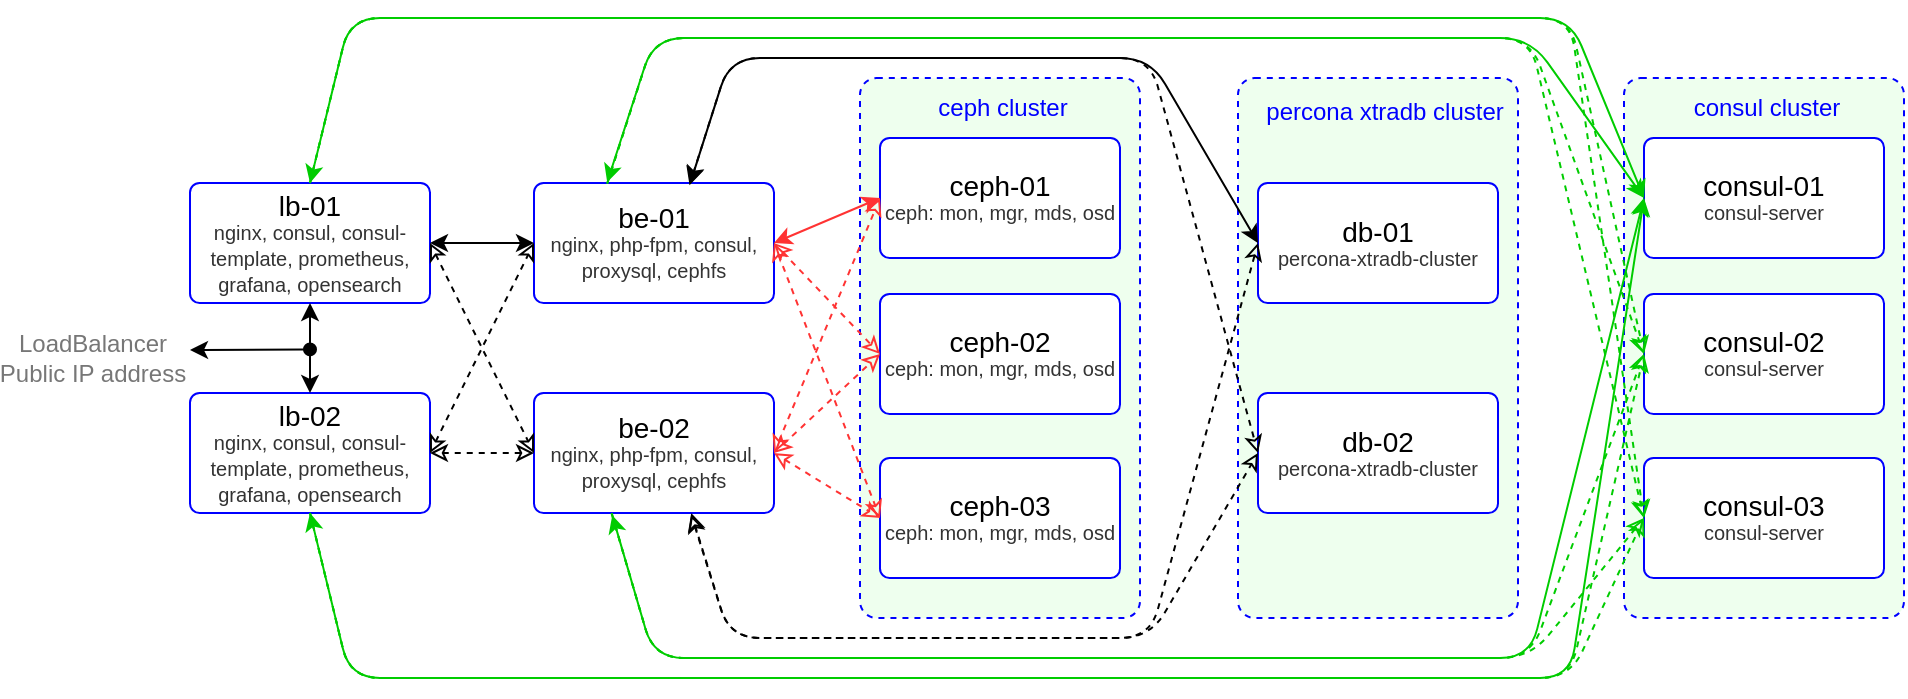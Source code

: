 <mxfile version="15.1.3" type="device"><diagram id="4IggmmZwFg4Mkd-BrONc" name="Страница 1"><mxGraphModel dx="1196" dy="650" grid="1" gridSize="10" guides="1" tooltips="1" connect="1" arrows="1" fold="1" page="1" pageScale="1" pageWidth="600" pageHeight="300" math="0" shadow="0"><root><mxCell id="0"/><mxCell id="1" parent="0"/><mxCell id="qe6mRY853hemsALuHRrN-6" value="" style="rounded=1;whiteSpace=wrap;html=1;strokeColor=#0000FF;dashed=1;gradientDirection=radial;fillColor=#EEFFEE;arcSize=6;" parent="1" vertex="1"><mxGeometry x="524" width="140" height="270" as="geometry"/></mxCell><mxCell id="qe6mRY853hemsALuHRrN-5" value="" style="rounded=1;whiteSpace=wrap;html=1;strokeColor=#0000FF;dashed=1;fillColor=#EEFFEE;arcSize=6;" parent="1" vertex="1"><mxGeometry x="335" width="140" height="270" as="geometry"/></mxCell><mxCell id="mO8OnA1qE3qP-K9DJvxi-1" value="" style="rounded=1;whiteSpace=wrap;html=1;strokeColor=#0000FF;dashed=1;gradientDirection=radial;fillColor=#EEFFEE;arcSize=6;" parent="1" vertex="1"><mxGeometry x="717" width="140" height="270" as="geometry"/></mxCell><mxCell id="Nk4rxEVuKk_PFZayKbhd-2" value="&lt;p style=&quot;line-height: 100%&quot;&gt;&lt;font&gt;&lt;span style=&quot;font-size: 14px&quot;&gt;db-01&lt;br&gt;&lt;/span&gt;&lt;/font&gt;&lt;span style=&quot;font-size: 10px&quot;&gt;&lt;font color=&quot;#333333&quot;&gt;percona-xtradb-cluster&lt;/font&gt;&lt;/span&gt;&lt;br&gt;&lt;/p&gt;" style="rounded=1;whiteSpace=wrap;html=1;strokeColor=#0000FF;arcSize=8;" parent="1" vertex="1"><mxGeometry x="534" y="52.5" width="120" height="60" as="geometry"/></mxCell><mxCell id="Nk4rxEVuKk_PFZayKbhd-4" value="&lt;p style=&quot;line-height: 100%&quot;&gt;&lt;span style=&quot;font-size: 14px&quot;&gt;be-01&lt;/span&gt;&lt;br&gt;&lt;span style=&quot;font-size: 10px&quot;&gt;&lt;font color=&quot;#333333&quot;&gt;nginx, php-fpm, consul, proxysql, cephfs&lt;/font&gt;&lt;/span&gt;&lt;br&gt;&lt;/p&gt;" style="rounded=1;whiteSpace=wrap;html=1;strokeColor=#0000FF;arcSize=8;" parent="1" vertex="1"><mxGeometry x="172" y="52.5" width="120" height="60" as="geometry"/></mxCell><mxCell id="Nk4rxEVuKk_PFZayKbhd-6" value="&lt;p style=&quot;line-height: 100%&quot;&gt;&lt;span style=&quot;font-size: 14px&quot;&gt;lb-01&lt;/span&gt;&lt;br&gt;&lt;span style=&quot;font-size: 10px&quot;&gt;&lt;font color=&quot;#333333&quot;&gt;nginx, consul, consul-template, prometheus, grafana, opensearch&lt;/font&gt;&lt;/span&gt;&lt;/p&gt;" style="rounded=1;whiteSpace=wrap;html=1;strokeColor=#0000FF;arcSize=8;" parent="1" vertex="1"><mxGeometry y="52.5" width="120" height="60" as="geometry"/></mxCell><mxCell id="mSui1N4ihssYe-xkSYdv-1" value="&lt;p style=&quot;line-height: 100%&quot;&gt;&lt;span style=&quot;font-size: 14px&quot;&gt;be-02&lt;/span&gt;&lt;br&gt;&lt;span style=&quot;font-size: 10px&quot;&gt;&lt;font color=&quot;#333333&quot;&gt;nginx, php-fpm, consul, proxysql, cephfs&lt;/font&gt;&lt;/span&gt;&lt;br&gt;&lt;/p&gt;" style="rounded=1;whiteSpace=wrap;html=1;strokeColor=#0000FF;arcSize=8;" parent="1" vertex="1"><mxGeometry x="172" y="157.5" width="120" height="60" as="geometry"/></mxCell><mxCell id="-WRoGn8kwcu14axJvP3w-1" value="&lt;p style=&quot;line-height: 100%&quot;&gt;&lt;span style=&quot;font-size: 14px&quot;&gt;lb-02&lt;/span&gt;&lt;br&gt;&lt;span style=&quot;font-size: 10px&quot;&gt;&lt;font color=&quot;#333333&quot;&gt;nginx, consul, consul-template, prometheus, grafana, opensearch&lt;/font&gt;&lt;/span&gt;&lt;br&gt;&lt;/p&gt;" style="rounded=1;whiteSpace=wrap;html=1;strokeColor=#0000FF;arcSize=8;" parent="1" vertex="1"><mxGeometry y="157.5" width="120" height="60" as="geometry"/></mxCell><mxCell id="-WRoGn8kwcu14axJvP3w-3" value="" style="endArrow=classic;startArrow=classic;html=1;exitX=0.5;exitY=0;exitDx=0;exitDy=0;entryX=0.5;entryY=1;entryDx=0;entryDy=0;" parent="1" source="-WRoGn8kwcu14axJvP3w-1" target="Nk4rxEVuKk_PFZayKbhd-6" edge="1"><mxGeometry width="50" height="50" relative="1" as="geometry"><mxPoint x="90" y="120" as="sourcePoint"/><mxPoint x="140" y="70" as="targetPoint"/></mxGeometry></mxCell><mxCell id="-WRoGn8kwcu14axJvP3w-4" value="" style="endArrow=oval;html=1;startArrow=classic;startFill=1;endFill=1;" parent="1" edge="1"><mxGeometry width="50" height="50" relative="1" as="geometry"><mxPoint y="136" as="sourcePoint"/><mxPoint x="60" y="135.71" as="targetPoint"/></mxGeometry></mxCell><mxCell id="-WRoGn8kwcu14axJvP3w-5" value="" style="endArrow=classic;startArrow=classic;html=1;exitX=1;exitY=0.5;exitDx=0;exitDy=0;entryX=0;entryY=0.5;entryDx=0;entryDy=0;dashed=1;startFill=0;endFill=0;" parent="1" source="-WRoGn8kwcu14axJvP3w-1" target="mSui1N4ihssYe-xkSYdv-1" edge="1"><mxGeometry width="50" height="50" relative="1" as="geometry"><mxPoint x="120" y="120" as="sourcePoint"/><mxPoint x="170" y="160" as="targetPoint"/></mxGeometry></mxCell><mxCell id="-WRoGn8kwcu14axJvP3w-6" value="" style="endArrow=classic;startArrow=classic;html=1;entryX=0;entryY=0.5;entryDx=0;entryDy=0;rounded=1;exitX=1;exitY=0.5;exitDx=0;exitDy=0;dashed=1;startFill=0;endFill=0;" parent="1" source="-WRoGn8kwcu14axJvP3w-1" target="Nk4rxEVuKk_PFZayKbhd-4" edge="1"><mxGeometry width="50" height="50" relative="1" as="geometry"><mxPoint x="120" y="160" as="sourcePoint"/><mxPoint x="160" y="60" as="targetPoint"/></mxGeometry></mxCell><mxCell id="-WRoGn8kwcu14axJvP3w-7" value="" style="endArrow=classic;html=1;exitX=1;exitY=0.5;exitDx=0;exitDy=0;entryX=0;entryY=0.5;entryDx=0;entryDy=0;startArrow=classic;startFill=1;endFill=1;" parent="1" source="Nk4rxEVuKk_PFZayKbhd-6" target="Nk4rxEVuKk_PFZayKbhd-4" edge="1"><mxGeometry width="50" height="50" relative="1" as="geometry"><mxPoint x="250" y="120" as="sourcePoint"/><mxPoint x="150" y="40" as="targetPoint"/></mxGeometry></mxCell><mxCell id="-WRoGn8kwcu14axJvP3w-8" value="" style="endArrow=classic;html=1;exitX=1;exitY=0.5;exitDx=0;exitDy=0;entryX=0;entryY=0.5;entryDx=0;entryDy=0;startArrow=classic;startFill=0;endFill=0;dashed=1;" parent="1" source="Nk4rxEVuKk_PFZayKbhd-6" target="mSui1N4ihssYe-xkSYdv-1" edge="1"><mxGeometry width="50" height="50" relative="1" as="geometry"><mxPoint x="130" y="40" as="sourcePoint"/><mxPoint x="180" y="-10" as="targetPoint"/></mxGeometry></mxCell><mxCell id="-WRoGn8kwcu14axJvP3w-9" value="&lt;p style=&quot;line-height: 100%&quot;&gt;&lt;span style=&quot;font-size: 14px&quot;&gt;ceph-01&lt;/span&gt;&lt;br&gt;&lt;span style=&quot;font-size: 10px&quot;&gt;&lt;font color=&quot;#333333&quot;&gt;ceph: mon, mgr, mds, osd&lt;/font&gt;&lt;/span&gt;&lt;br&gt;&lt;/p&gt;" style="rounded=1;whiteSpace=wrap;html=1;strokeColor=#0000FF;arcSize=8;" parent="1" vertex="1"><mxGeometry x="345" y="30" width="120" height="60" as="geometry"/></mxCell><mxCell id="-WRoGn8kwcu14axJvP3w-12" value="&lt;font style=&quot;font-size: 12px&quot;&gt;LoadBalancer&lt;br&gt;Public IP address&lt;/font&gt;" style="edgeLabel;html=1;align=center;verticalAlign=middle;resizable=0;points=[];fontSize=8;fontColor=#777777;" parent="1" vertex="1" connectable="0"><mxGeometry x="-47.998" y="137.995" as="geometry"><mxPoint x="-1" y="2" as="offset"/></mxGeometry></mxCell><mxCell id="q85gnG0CihK2C5Sx0KsL-1" value="&lt;p style=&quot;line-height: 100%&quot;&gt;&lt;font&gt;&lt;span style=&quot;font-size: 14px&quot;&gt;consul-02&lt;br&gt;&lt;/span&gt;&lt;/font&gt;&lt;span style=&quot;font-size: 10px&quot;&gt;&lt;font color=&quot;#333333&quot;&gt;consul-server&lt;/font&gt;&lt;/span&gt;&lt;/p&gt;" style="rounded=1;whiteSpace=wrap;html=1;strokeColor=#0000FF;arcSize=8;" parent="1" vertex="1"><mxGeometry x="727" y="108" width="120" height="60" as="geometry"/></mxCell><mxCell id="q85gnG0CihK2C5Sx0KsL-2" value="&lt;p style=&quot;line-height: 100%&quot;&gt;&lt;font&gt;&lt;span style=&quot;font-size: 14px&quot;&gt;consul-01&lt;br&gt;&lt;/span&gt;&lt;/font&gt;&lt;span style=&quot;font-size: 10px&quot;&gt;&lt;font color=&quot;#333333&quot;&gt;consul-server&lt;/font&gt;&lt;/span&gt;&lt;/p&gt;" style="rounded=1;whiteSpace=wrap;html=1;strokeColor=#0000FF;arcSize=8;" parent="1" vertex="1"><mxGeometry x="727" y="30" width="120" height="60" as="geometry"/></mxCell><mxCell id="q85gnG0CihK2C5Sx0KsL-3" value="&lt;p style=&quot;line-height: 100%&quot;&gt;&lt;font&gt;&lt;span style=&quot;font-size: 14px&quot;&gt;consul-03&lt;br&gt;&lt;/span&gt;&lt;/font&gt;&lt;span style=&quot;font-size: 10px&quot;&gt;&lt;font color=&quot;#333333&quot;&gt;consul-server&lt;/font&gt;&lt;/span&gt;&lt;/p&gt;" style="rounded=1;whiteSpace=wrap;html=1;strokeColor=#0000FF;arcSize=8;" parent="1" vertex="1"><mxGeometry x="727" y="190" width="120" height="60" as="geometry"/></mxCell><mxCell id="q85gnG0CihK2C5Sx0KsL-4" value="" style="endArrow=classic;html=1;exitX=0.5;exitY=0;exitDx=0;exitDy=0;entryX=0;entryY=0.5;entryDx=0;entryDy=0;strokeColor=#00CC00;startArrow=classic;startFill=1;arcSize=30;" parent="1" source="Nk4rxEVuKk_PFZayKbhd-6" target="q85gnG0CihK2C5Sx0KsL-2" edge="1"><mxGeometry width="50" height="50" relative="1" as="geometry"><mxPoint x="220" y="30" as="sourcePoint"/><mxPoint x="280" y="-40" as="targetPoint"/><Array as="points"><mxPoint x="80" y="-30"/><mxPoint x="690" y="-30"/></Array></mxGeometry></mxCell><mxCell id="q85gnG0CihK2C5Sx0KsL-7" value="" style="endArrow=classic;html=1;exitX=0.5;exitY=1;exitDx=0;exitDy=0;entryX=0;entryY=0.5;entryDx=0;entryDy=0;strokeColor=#00CC00;startArrow=classic;startFill=1;arcSize=30;" parent="1" source="-WRoGn8kwcu14axJvP3w-1" target="q85gnG0CihK2C5Sx0KsL-2" edge="1"><mxGeometry width="50" height="50" relative="1" as="geometry"><mxPoint x="220" y="250" as="sourcePoint"/><mxPoint x="748" y="390" as="targetPoint"/><Array as="points"><mxPoint x="80" y="300"/><mxPoint x="690" y="300"/></Array></mxGeometry></mxCell><mxCell id="q85gnG0CihK2C5Sx0KsL-8" value="" style="endArrow=classic;html=1;strokeColor=#00CC00;entryX=0;entryY=0.5;entryDx=0;entryDy=0;startArrow=classic;startFill=1;arcSize=30;exitX=0.305;exitY=-0.007;exitDx=0;exitDy=0;exitPerimeter=0;" parent="1" source="Nk4rxEVuKk_PFZayKbhd-4" target="q85gnG0CihK2C5Sx0KsL-2" edge="1"><mxGeometry width="50" height="50" relative="1" as="geometry"><mxPoint x="220" y="40" as="sourcePoint"/><mxPoint x="710" y="70" as="targetPoint"/><Array as="points"><mxPoint x="232" y="-20"/><mxPoint x="670" y="-20"/></Array></mxGeometry></mxCell><mxCell id="q85gnG0CihK2C5Sx0KsL-9" value="" style="endArrow=classic;html=1;strokeColor=#00CC00;entryX=0;entryY=0.5;entryDx=0;entryDy=0;startArrow=classic;startFill=1;arcSize=30;exitX=0.326;exitY=1.018;exitDx=0;exitDy=0;exitPerimeter=0;" parent="1" source="mSui1N4ihssYe-xkSYdv-1" target="q85gnG0CihK2C5Sx0KsL-2" edge="1"><mxGeometry width="50" height="50" relative="1" as="geometry"><mxPoint x="200" y="230" as="sourcePoint"/><mxPoint x="720" y="110" as="targetPoint"/><Array as="points"><mxPoint x="232" y="290"/><mxPoint x="670" y="290"/></Array></mxGeometry></mxCell><mxCell id="q85gnG0CihK2C5Sx0KsL-12" value="" style="endArrow=classic;html=1;exitX=0.5;exitY=0;exitDx=0;exitDy=0;entryX=0;entryY=0.5;entryDx=0;entryDy=0;strokeColor=#00CC00;dashed=1;endFill=0;arcSize=30;" parent="1" source="Nk4rxEVuKk_PFZayKbhd-6" target="q85gnG0CihK2C5Sx0KsL-1" edge="1"><mxGeometry width="50" height="50" relative="1" as="geometry"><mxPoint x="220" y="30" as="sourcePoint"/><mxPoint x="760" y="133" as="targetPoint"/><Array as="points"><mxPoint x="80" y="-30"/><mxPoint x="690" y="-30"/></Array></mxGeometry></mxCell><mxCell id="q85gnG0CihK2C5Sx0KsL-14" value="" style="endArrow=classic;html=1;exitX=0.5;exitY=0;exitDx=0;exitDy=0;entryX=0;entryY=0.5;entryDx=0;entryDy=0;strokeColor=#00CC00;dashed=1;endFill=0;arcSize=30;" parent="1" source="Nk4rxEVuKk_PFZayKbhd-6" target="q85gnG0CihK2C5Sx0KsL-3" edge="1"><mxGeometry width="50" height="50" relative="1" as="geometry"><mxPoint x="220" y="30" as="sourcePoint"/><mxPoint x="760" y="210" as="targetPoint"/><Array as="points"><mxPoint x="80" y="-30"/><mxPoint x="690" y="-30"/></Array></mxGeometry></mxCell><mxCell id="q85gnG0CihK2C5Sx0KsL-15" value="" style="endArrow=classic;html=1;strokeColor=#00CC00;dashed=1;endFill=0;entryX=0;entryY=0.5;entryDx=0;entryDy=0;arcSize=30;exitX=0.305;exitY=0.005;exitDx=0;exitDy=0;exitPerimeter=0;" parent="1" source="Nk4rxEVuKk_PFZayKbhd-4" target="q85gnG0CihK2C5Sx0KsL-1" edge="1"><mxGeometry width="50" height="50" relative="1" as="geometry"><mxPoint x="200" y="40" as="sourcePoint"/><mxPoint x="700" y="90" as="targetPoint"/><Array as="points"><mxPoint x="232" y="-20"/><mxPoint x="670" y="-20"/></Array></mxGeometry></mxCell><mxCell id="q85gnG0CihK2C5Sx0KsL-16" value="" style="endArrow=classic;html=1;strokeColor=#00CC00;dashed=1;endFill=0;entryX=0;entryY=0.5;entryDx=0;entryDy=0;arcSize=30;exitX=0.305;exitY=0.004;exitDx=0;exitDy=0;exitPerimeter=0;" parent="1" source="Nk4rxEVuKk_PFZayKbhd-4" target="q85gnG0CihK2C5Sx0KsL-3" edge="1"><mxGeometry width="50" height="50" relative="1" as="geometry"><mxPoint x="200" y="30" as="sourcePoint"/><mxPoint x="730" y="200" as="targetPoint"/><Array as="points"><mxPoint x="232" y="-20"/><mxPoint x="670" y="-20"/></Array></mxGeometry></mxCell><mxCell id="q85gnG0CihK2C5Sx0KsL-21" value="" style="endArrow=classic;html=1;strokeColor=#00CC00;dashed=1;endFill=0;entryX=0;entryY=0.5;entryDx=0;entryDy=0;arcSize=30;exitX=0.324;exitY=1.003;exitDx=0;exitDy=0;exitPerimeter=0;" parent="1" source="mSui1N4ihssYe-xkSYdv-1" target="q85gnG0CihK2C5Sx0KsL-1" edge="1"><mxGeometry width="50" height="50" relative="1" as="geometry"><mxPoint x="200" y="240" as="sourcePoint"/><mxPoint x="780" y="280" as="targetPoint"/><Array as="points"><mxPoint x="232" y="290"/><mxPoint x="670" y="290"/></Array></mxGeometry></mxCell><mxCell id="q85gnG0CihK2C5Sx0KsL-22" value="" style="endArrow=classic;html=1;exitX=0.323;exitY=1.001;exitDx=0;exitDy=0;strokeColor=#00CC00;dashed=1;endFill=0;entryX=0;entryY=0.5;entryDx=0;entryDy=0;exitPerimeter=0;arcSize=30;" parent="1" source="mSui1N4ihssYe-xkSYdv-1" target="q85gnG0CihK2C5Sx0KsL-3" edge="1"><mxGeometry width="50" height="50" relative="1" as="geometry"><mxPoint x="393" y="250" as="sourcePoint"/><mxPoint x="731" y="240" as="targetPoint"/><Array as="points"><mxPoint x="232" y="290"/><mxPoint x="670" y="290"/></Array></mxGeometry></mxCell><mxCell id="q85gnG0CihK2C5Sx0KsL-23" value="" style="endArrow=classic;html=1;exitX=0.5;exitY=1;exitDx=0;exitDy=0;strokeColor=#00CC00;dashed=1;endFill=0;entryX=0;entryY=0.5;entryDx=0;entryDy=0;arcSize=30;" parent="1" source="-WRoGn8kwcu14axJvP3w-1" target="q85gnG0CihK2C5Sx0KsL-1" edge="1"><mxGeometry width="50" height="50" relative="1" as="geometry"><mxPoint x="220" y="250" as="sourcePoint"/><mxPoint x="900" y="180" as="targetPoint"/><Array as="points"><mxPoint x="80" y="300"/><mxPoint x="690" y="300"/></Array></mxGeometry></mxCell><mxCell id="q85gnG0CihK2C5Sx0KsL-24" value="" style="endArrow=classic;html=1;exitX=0.5;exitY=1;exitDx=0;exitDy=0;strokeColor=#00CC00;dashed=1;endFill=0;entryX=0;entryY=0.5;entryDx=0;entryDy=0;arcSize=30;" parent="1" source="-WRoGn8kwcu14axJvP3w-1" target="q85gnG0CihK2C5Sx0KsL-3" edge="1"><mxGeometry width="50" height="50" relative="1" as="geometry"><mxPoint x="220" y="250" as="sourcePoint"/><mxPoint x="740" y="260" as="targetPoint"/><Array as="points"><mxPoint x="80" y="300"/><mxPoint x="690" y="300"/></Array></mxGeometry></mxCell><mxCell id="mO8OnA1qE3qP-K9DJvxi-2" value="&lt;font color=&quot;#0000ff&quot; style=&quot;font-size: 12px&quot;&gt;consul cluster&lt;/font&gt;" style="edgeLabel;html=1;align=center;verticalAlign=middle;resizable=0;points=[];fontSize=8;fontColor=#777777;labelBackgroundColor=none;" parent="1" vertex="1" connectable="0"><mxGeometry x="787" y="15" as="geometry"><mxPoint x="1" as="offset"/></mxGeometry></mxCell><mxCell id="qe6mRY853hemsALuHRrN-1" value="&lt;p style=&quot;line-height: 100%&quot;&gt;&lt;font&gt;&lt;span style=&quot;font-size: 14px&quot;&gt;db-02&lt;br&gt;&lt;/span&gt;&lt;/font&gt;&lt;span style=&quot;font-size: 10px&quot;&gt;&lt;font color=&quot;#333333&quot;&gt;percona-xtradb-cluster&lt;/font&gt;&lt;/span&gt;&lt;br&gt;&lt;/p&gt;" style="rounded=1;whiteSpace=wrap;html=1;strokeColor=#0000FF;arcSize=8;" parent="1" vertex="1"><mxGeometry x="534" y="157.5" width="120" height="60" as="geometry"/></mxCell><mxCell id="qe6mRY853hemsALuHRrN-3" value="&lt;p style=&quot;line-height: 100%&quot;&gt;&lt;span style=&quot;font-size: 14px&quot;&gt;ceph-02&lt;/span&gt;&lt;br&gt;&lt;span style=&quot;font-size: 10px&quot;&gt;&lt;font color=&quot;#333333&quot;&gt;ceph: mon, mgr, mds, osd&lt;/font&gt;&lt;/span&gt;&lt;br&gt;&lt;/p&gt;" style="rounded=1;whiteSpace=wrap;html=1;strokeColor=#0000FF;arcSize=8;" parent="1" vertex="1"><mxGeometry x="345" y="108" width="120" height="60" as="geometry"/></mxCell><mxCell id="qe6mRY853hemsALuHRrN-4" value="&lt;p style=&quot;line-height: 100%&quot;&gt;&lt;span style=&quot;font-size: 14px&quot;&gt;ceph-03&lt;/span&gt;&lt;br&gt;&lt;span style=&quot;font-size: 10px&quot;&gt;&lt;font color=&quot;#333333&quot;&gt;ceph: mon, mgr, mds, osd&lt;/font&gt;&lt;/span&gt;&lt;br&gt;&lt;/p&gt;" style="rounded=1;whiteSpace=wrap;html=1;strokeColor=#0000FF;arcSize=8;" parent="1" vertex="1"><mxGeometry x="345" y="190" width="120" height="60" as="geometry"/></mxCell><mxCell id="qe6mRY853hemsALuHRrN-7" value="&lt;font color=&quot;#0000ff&quot; style=&quot;font-size: 12px&quot;&gt;percona xtradb cluster&lt;/font&gt;" style="edgeLabel;html=1;align=center;verticalAlign=middle;resizable=0;points=[];fontSize=8;fontColor=#777777;labelBackgroundColor=none;arcSize=12;imageAlign=center;" parent="1" vertex="1" connectable="0"><mxGeometry x="600" y="15" as="geometry"><mxPoint x="-3" y="2" as="offset"/></mxGeometry></mxCell><mxCell id="qe6mRY853hemsALuHRrN-8" value="&lt;font color=&quot;#0000ff&quot; style=&quot;font-size: 12px&quot;&gt;ceph cluster&lt;/font&gt;" style="edgeLabel;html=1;align=center;verticalAlign=middle;resizable=0;points=[];fontSize=8;fontColor=#777777;labelBackgroundColor=none;" parent="1" vertex="1" connectable="0"><mxGeometry x="405" y="15" as="geometry"><mxPoint x="1" as="offset"/></mxGeometry></mxCell><mxCell id="W8N9ZwnSsLBX4C9H4YId-3" value="" style="endArrow=classic;startArrow=classic;html=1;entryX=0;entryY=0.5;entryDx=0;entryDy=0;exitX=1;exitY=0.5;exitDx=0;exitDy=0;strokeColor=#FF3333;" parent="1" source="Nk4rxEVuKk_PFZayKbhd-4" target="-WRoGn8kwcu14axJvP3w-9" edge="1"><mxGeometry width="50" height="50" relative="1" as="geometry"><mxPoint x="260" y="150" as="sourcePoint"/><mxPoint x="310" y="100" as="targetPoint"/></mxGeometry></mxCell><mxCell id="W8N9ZwnSsLBX4C9H4YId-4" value="" style="endArrow=classic;startArrow=classic;html=1;entryX=0;entryY=0.5;entryDx=0;entryDy=0;exitX=1;exitY=0.5;exitDx=0;exitDy=0;strokeColor=#FF3333;dashed=1;startFill=0;endFill=0;" parent="1" source="Nk4rxEVuKk_PFZayKbhd-4" target="qe6mRY853hemsALuHRrN-3" edge="1"><mxGeometry width="50" height="50" relative="1" as="geometry"><mxPoint x="239" y="142.5" as="sourcePoint"/><mxPoint x="292" y="142.5" as="targetPoint"/></mxGeometry></mxCell><mxCell id="W8N9ZwnSsLBX4C9H4YId-5" value="" style="endArrow=classic;startArrow=classic;html=1;entryX=0;entryY=0.5;entryDx=0;entryDy=0;exitX=1;exitY=0.5;exitDx=0;exitDy=0;strokeColor=#FF3333;dashed=1;startFill=0;endFill=0;" parent="1" source="Nk4rxEVuKk_PFZayKbhd-4" target="qe6mRY853hemsALuHRrN-4" edge="1"><mxGeometry width="50" height="50" relative="1" as="geometry"><mxPoint x="260" y="108" as="sourcePoint"/><mxPoint x="313" y="186.0" as="targetPoint"/></mxGeometry></mxCell><mxCell id="W8N9ZwnSsLBX4C9H4YId-6" value="" style="endArrow=classic;startArrow=classic;html=1;entryX=0;entryY=0.5;entryDx=0;entryDy=0;exitX=1;exitY=0.5;exitDx=0;exitDy=0;strokeColor=#FF3333;dashed=1;startFill=0;endFill=0;" parent="1" source="mSui1N4ihssYe-xkSYdv-1" target="-WRoGn8kwcu14axJvP3w-9" edge="1"><mxGeometry width="50" height="50" relative="1" as="geometry"><mxPoint x="490" y="90" as="sourcePoint"/><mxPoint x="543" y="250" as="targetPoint"/></mxGeometry></mxCell><mxCell id="W8N9ZwnSsLBX4C9H4YId-7" value="" style="endArrow=classic;startArrow=classic;html=1;entryX=0;entryY=0.5;entryDx=0;entryDy=0;exitX=1;exitY=0.5;exitDx=0;exitDy=0;strokeColor=#FF3333;dashed=1;startFill=0;endFill=0;" parent="1" source="mSui1N4ihssYe-xkSYdv-1" target="qe6mRY853hemsALuHRrN-3" edge="1"><mxGeometry width="50" height="50" relative="1" as="geometry"><mxPoint x="302" y="230" as="sourcePoint"/><mxPoint x="355" y="70" as="targetPoint"/></mxGeometry></mxCell><mxCell id="W8N9ZwnSsLBX4C9H4YId-8" value="" style="endArrow=classic;startArrow=classic;html=1;entryX=0;entryY=0.5;entryDx=0;entryDy=0;exitX=1;exitY=0.5;exitDx=0;exitDy=0;strokeColor=#FF3333;dashed=1;startFill=0;endFill=0;" parent="1" source="mSui1N4ihssYe-xkSYdv-1" target="qe6mRY853hemsALuHRrN-4" edge="1"><mxGeometry width="50" height="50" relative="1" as="geometry"><mxPoint x="302" y="230" as="sourcePoint"/><mxPoint x="355" y="148.0" as="targetPoint"/></mxGeometry></mxCell><mxCell id="W8N9ZwnSsLBX4C9H4YId-9" value="" style="endArrow=classic;startArrow=classic;html=1;jumpStyle=none;jumpSize=6;rounded=1;entryX=0;entryY=0.5;entryDx=0;entryDy=0;endSize=6;targetPerimeterSpacing=0;arcSize=30;" parent="1" target="Nk4rxEVuKk_PFZayKbhd-2" edge="1"><mxGeometry width="50" height="50" relative="1" as="geometry"><mxPoint x="250" y="53" as="sourcePoint"/><mxPoint x="480" y="-90" as="targetPoint"/><Array as="points"><mxPoint x="270" y="-10"/><mxPoint x="480" y="-10"/></Array></mxGeometry></mxCell><mxCell id="W8N9ZwnSsLBX4C9H4YId-10" value="" style="endArrow=classic;startArrow=classic;html=1;exitX=0.648;exitY=0.018;exitDx=0;exitDy=0;jumpStyle=none;jumpSize=6;rounded=1;endSize=6;targetPerimeterSpacing=0;arcSize=30;entryX=0;entryY=0.5;entryDx=0;entryDy=0;dashed=1;startFill=0;endFill=0;exitPerimeter=0;" parent="1" source="Nk4rxEVuKk_PFZayKbhd-4" target="qe6mRY853hemsALuHRrN-1" edge="1"><mxGeometry width="50" height="50" relative="1" as="geometry"><mxPoint x="242" y="40" as="sourcePoint"/><mxPoint x="510" y="160" as="targetPoint"/><Array as="points"><mxPoint x="270" y="-10"/><mxPoint x="480" y="-10"/></Array></mxGeometry></mxCell><mxCell id="W8N9ZwnSsLBX4C9H4YId-11" value="" style="endArrow=classic;startArrow=classic;html=1;exitX=0.655;exitY=1.015;exitDx=0;exitDy=0;jumpStyle=none;jumpSize=6;rounded=1;endSize=6;targetPerimeterSpacing=0;arcSize=30;entryX=0;entryY=0.5;entryDx=0;entryDy=0;dashed=1;startFill=0;endFill=0;exitPerimeter=0;" parent="1" source="mSui1N4ihssYe-xkSYdv-1" target="qe6mRY853hemsALuHRrN-1" edge="1"><mxGeometry width="50" height="50" relative="1" as="geometry"><mxPoint x="242" y="40" as="sourcePoint"/><mxPoint x="544.0" y="182.5" as="targetPoint"/><Array as="points"><mxPoint x="270" y="280"/><mxPoint x="480" y="280"/></Array></mxGeometry></mxCell><mxCell id="W8N9ZwnSsLBX4C9H4YId-12" value="" style="endArrow=classic;startArrow=classic;html=1;jumpStyle=none;jumpSize=6;rounded=1;endSize=6;targetPerimeterSpacing=0;arcSize=30;entryX=0;entryY=0.5;entryDx=0;entryDy=0;dashed=1;startFill=0;endFill=0;exitX=0.655;exitY=1.001;exitDx=0;exitDy=0;exitPerimeter=0;" parent="1" source="mSui1N4ihssYe-xkSYdv-1" target="Nk4rxEVuKk_PFZayKbhd-2" edge="1"><mxGeometry width="50" height="50" relative="1" as="geometry"><mxPoint x="230" y="250" as="sourcePoint"/><mxPoint x="544.0" y="182.5" as="targetPoint"/><Array as="points"><mxPoint x="270" y="280"/><mxPoint x="480" y="280"/></Array></mxGeometry></mxCell></root></mxGraphModel></diagram></mxfile>
